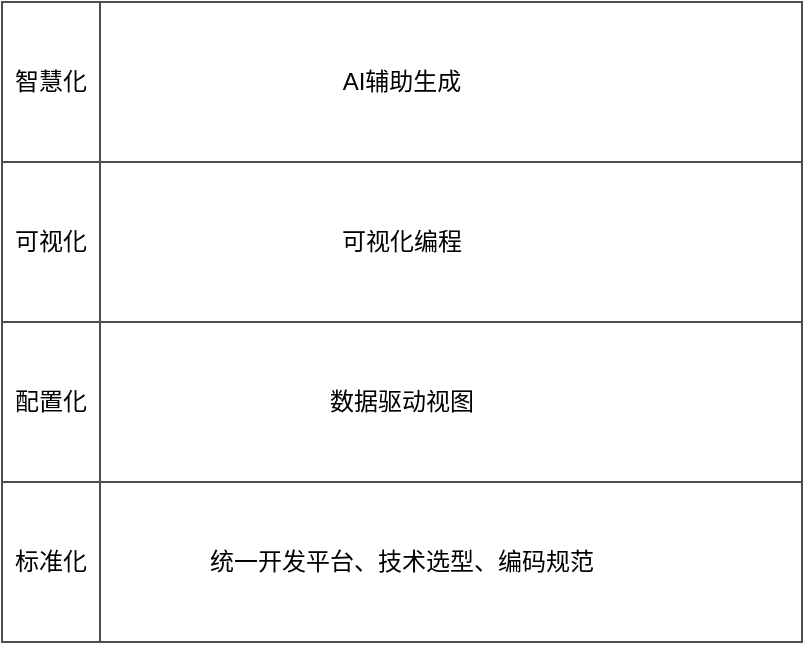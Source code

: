<mxfile version="24.0.1" type="github">
  <diagram name="第 1 页" id="3tZ21pMMZ9bJWXgG2pwM">
    <mxGraphModel dx="1195" dy="658" grid="1" gridSize="10" guides="1" tooltips="1" connect="1" arrows="1" fold="1" page="1" pageScale="1" pageWidth="827" pageHeight="1169" math="0" shadow="0">
      <root>
        <mxCell id="0" />
        <mxCell id="1" parent="0" />
        <mxCell id="r7-GNezHvX29lqFy12Uu-1" value="" style="rounded=0;whiteSpace=wrap;html=1;strokeColor=#4D4D4D;fillColor=none;" vertex="1" parent="1">
          <mxGeometry x="131" y="120" width="400" height="320" as="geometry" />
        </mxCell>
        <mxCell id="r7-GNezHvX29lqFy12Uu-2" value="AI辅助生成" style="rounded=0;whiteSpace=wrap;html=1;strokeColor=#4D4D4D;fillColor=none;" vertex="1" parent="1">
          <mxGeometry x="131" y="120" width="400" height="80" as="geometry" />
        </mxCell>
        <mxCell id="r7-GNezHvX29lqFy12Uu-3" value="可视化编程" style="rounded=0;whiteSpace=wrap;html=1;strokeColor=#4D4D4D;fillColor=none;" vertex="1" parent="1">
          <mxGeometry x="131" y="200" width="400" height="80" as="geometry" />
        </mxCell>
        <mxCell id="r7-GNezHvX29lqFy12Uu-4" value="数据驱动视图" style="rounded=0;whiteSpace=wrap;html=1;strokeColor=#4D4D4D;fillColor=none;" vertex="1" parent="1">
          <mxGeometry x="131" y="280" width="400" height="80" as="geometry" />
        </mxCell>
        <mxCell id="r7-GNezHvX29lqFy12Uu-5" value="统一开发平台、技术选型、编码规范" style="rounded=0;whiteSpace=wrap;html=1;strokeColor=#4D4D4D;fillColor=none;" vertex="1" parent="1">
          <mxGeometry x="131" y="360" width="400" height="80" as="geometry" />
        </mxCell>
        <mxCell id="r7-GNezHvX29lqFy12Uu-6" value="标准化" style="rounded=0;whiteSpace=wrap;html=1;strokeColor=#4D4D4D;fillColor=none;" vertex="1" parent="1">
          <mxGeometry x="131" y="360" width="49" height="80" as="geometry" />
        </mxCell>
        <mxCell id="r7-GNezHvX29lqFy12Uu-7" value="配置化" style="rounded=0;whiteSpace=wrap;html=1;strokeColor=#4D4D4D;fillColor=none;" vertex="1" parent="1">
          <mxGeometry x="131" y="280" width="49" height="80" as="geometry" />
        </mxCell>
        <mxCell id="r7-GNezHvX29lqFy12Uu-8" value="可视化" style="rounded=0;whiteSpace=wrap;html=1;strokeColor=#4D4D4D;fillColor=none;" vertex="1" parent="1">
          <mxGeometry x="131" y="200" width="49" height="80" as="geometry" />
        </mxCell>
        <mxCell id="r7-GNezHvX29lqFy12Uu-9" value="智慧化" style="rounded=0;whiteSpace=wrap;html=1;strokeColor=#4D4D4D;fillColor=none;" vertex="1" parent="1">
          <mxGeometry x="131" y="120" width="49" height="80" as="geometry" />
        </mxCell>
      </root>
    </mxGraphModel>
  </diagram>
</mxfile>
